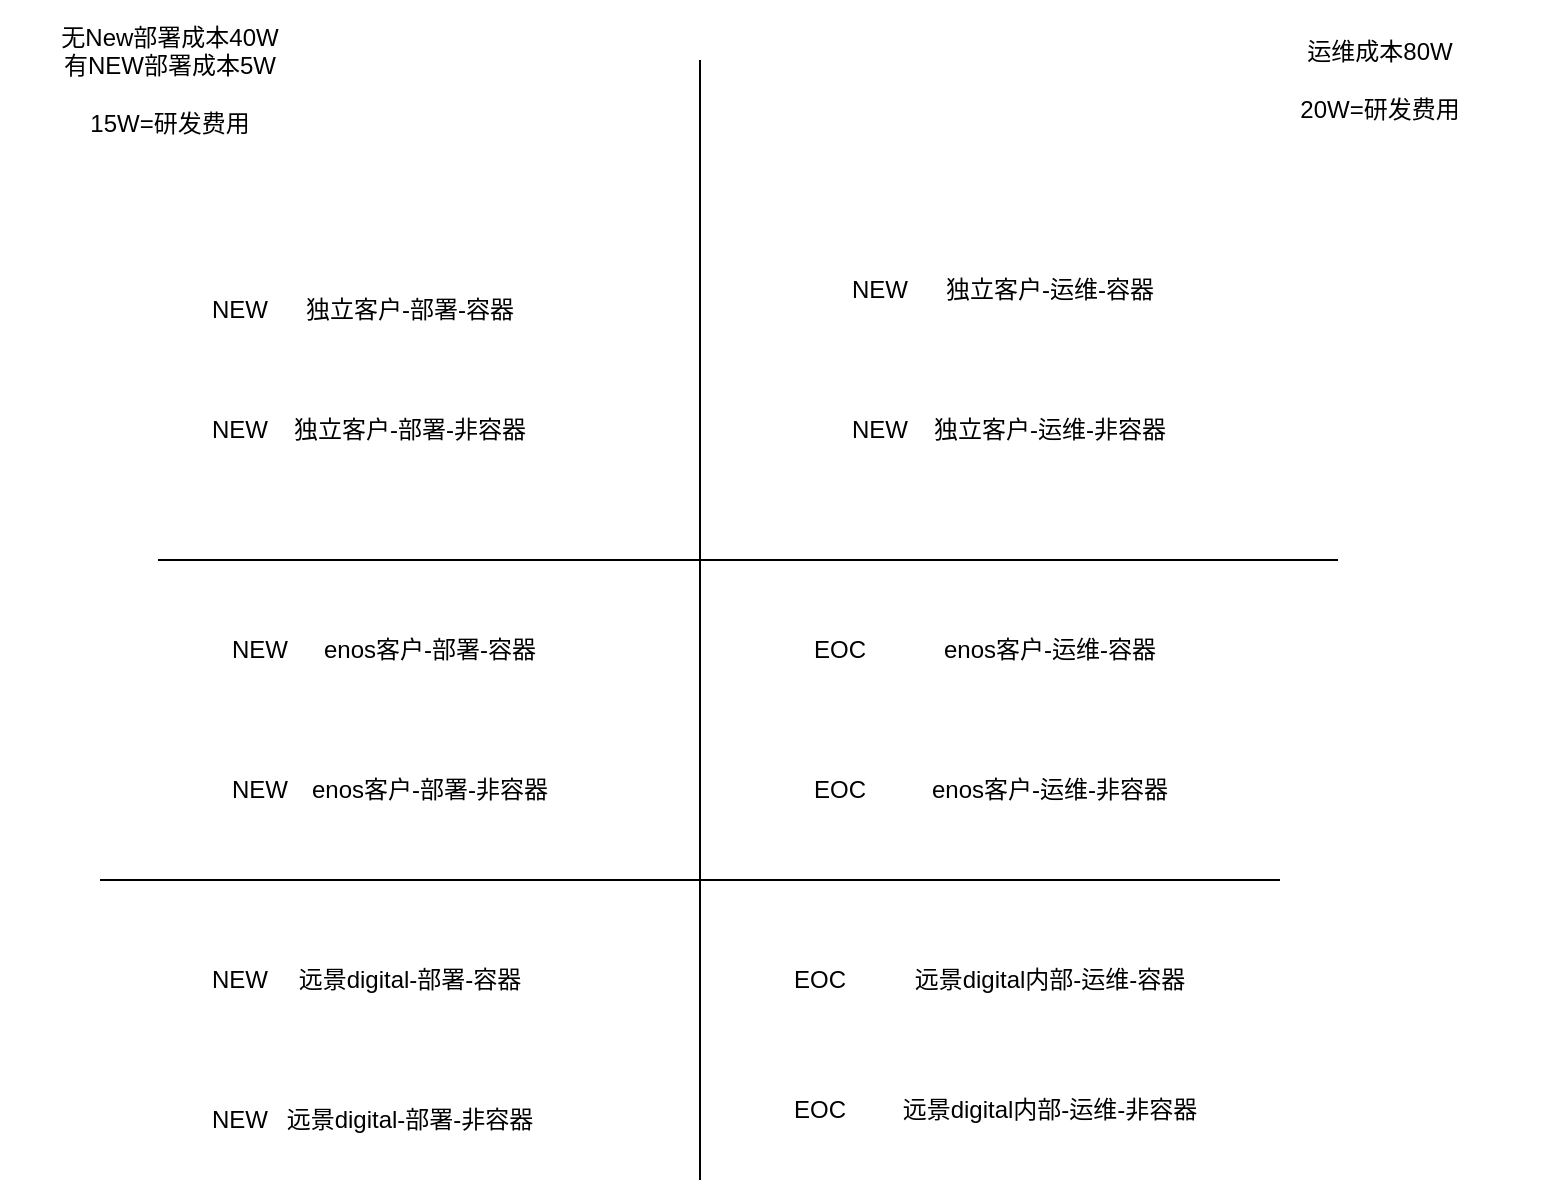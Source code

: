 <mxfile version="16.3.0" type="github" pages="2">
  <diagram id="uzYgXNLk8vOwlSJOuMBN" name="Page-1">
    <mxGraphModel dx="946" dy="562" grid="1" gridSize="10" guides="1" tooltips="1" connect="1" arrows="1" fold="1" page="1" pageScale="1" pageWidth="827" pageHeight="1169" math="0" shadow="0">
      <root>
        <mxCell id="0" />
        <mxCell id="1" parent="0" />
        <mxCell id="g3xbw2xC6-WzQeamd73d-1" value="" style="endArrow=none;html=1;rounded=0;" parent="1" edge="1">
          <mxGeometry width="50" height="50" relative="1" as="geometry">
            <mxPoint x="119" y="340" as="sourcePoint" />
            <mxPoint x="709" y="340" as="targetPoint" />
          </mxGeometry>
        </mxCell>
        <mxCell id="g3xbw2xC6-WzQeamd73d-2" value="" style="endArrow=none;html=1;rounded=0;" parent="1" edge="1">
          <mxGeometry width="50" height="50" relative="1" as="geometry">
            <mxPoint x="390" y="650" as="sourcePoint" />
            <mxPoint x="390" y="90" as="targetPoint" />
          </mxGeometry>
        </mxCell>
        <mxCell id="g3xbw2xC6-WzQeamd73d-3" value="独立客户-部署-容器" style="text;html=1;strokeColor=none;fillColor=none;align=center;verticalAlign=middle;whiteSpace=wrap;rounded=0;" parent="1" vertex="1">
          <mxGeometry x="170" y="180" width="150" height="70" as="geometry" />
        </mxCell>
        <mxCell id="g3xbw2xC6-WzQeamd73d-4" value="独立客户-运维-容器" style="text;html=1;strokeColor=none;fillColor=none;align=center;verticalAlign=middle;whiteSpace=wrap;rounded=0;" parent="1" vertex="1">
          <mxGeometry x="490" y="170" width="150" height="70" as="geometry" />
        </mxCell>
        <mxCell id="g3xbw2xC6-WzQeamd73d-5" value="enos客户-部署-容器" style="text;html=1;strokeColor=none;fillColor=none;align=center;verticalAlign=middle;whiteSpace=wrap;rounded=0;" parent="1" vertex="1">
          <mxGeometry x="180" y="350" width="150" height="70" as="geometry" />
        </mxCell>
        <mxCell id="g3xbw2xC6-WzQeamd73d-6" value="enos客户-运维-容器" style="text;html=1;strokeColor=none;fillColor=none;align=center;verticalAlign=middle;whiteSpace=wrap;rounded=0;" parent="1" vertex="1">
          <mxGeometry x="490" y="350" width="150" height="70" as="geometry" />
        </mxCell>
        <mxCell id="g3xbw2xC6-WzQeamd73d-7" value="独立客户-部署-非容器" style="text;html=1;strokeColor=none;fillColor=none;align=center;verticalAlign=middle;whiteSpace=wrap;rounded=0;" parent="1" vertex="1">
          <mxGeometry x="170" y="240" width="150" height="70" as="geometry" />
        </mxCell>
        <mxCell id="g3xbw2xC6-WzQeamd73d-8" value="独立客户-运维-非容器" style="text;html=1;strokeColor=none;fillColor=none;align=center;verticalAlign=middle;whiteSpace=wrap;rounded=0;" parent="1" vertex="1">
          <mxGeometry x="490" y="240" width="150" height="70" as="geometry" />
        </mxCell>
        <mxCell id="g3xbw2xC6-WzQeamd73d-9" value="enos客户-部署-非容器" style="text;html=1;strokeColor=none;fillColor=none;align=center;verticalAlign=middle;whiteSpace=wrap;rounded=0;" parent="1" vertex="1">
          <mxGeometry x="180" y="420" width="150" height="70" as="geometry" />
        </mxCell>
        <mxCell id="g3xbw2xC6-WzQeamd73d-10" value="enos客户-运维-非容器" style="text;html=1;strokeColor=none;fillColor=none;align=center;verticalAlign=middle;whiteSpace=wrap;rounded=0;" parent="1" vertex="1">
          <mxGeometry x="490" y="420" width="150" height="70" as="geometry" />
        </mxCell>
        <mxCell id="g3xbw2xC6-WzQeamd73d-11" value="NEW" style="text;html=1;strokeColor=none;fillColor=none;align=center;verticalAlign=middle;whiteSpace=wrap;rounded=0;" parent="1" vertex="1">
          <mxGeometry x="130" y="200" width="60" height="30" as="geometry" />
        </mxCell>
        <mxCell id="g3xbw2xC6-WzQeamd73d-12" value="NEW" style="text;html=1;strokeColor=none;fillColor=none;align=center;verticalAlign=middle;whiteSpace=wrap;rounded=0;" parent="1" vertex="1">
          <mxGeometry x="130" y="260" width="60" height="30" as="geometry" />
        </mxCell>
        <mxCell id="g3xbw2xC6-WzQeamd73d-13" value="NEW" style="text;html=1;strokeColor=none;fillColor=none;align=center;verticalAlign=middle;whiteSpace=wrap;rounded=0;" parent="1" vertex="1">
          <mxGeometry x="450" y="190" width="60" height="30" as="geometry" />
        </mxCell>
        <mxCell id="g3xbw2xC6-WzQeamd73d-14" value="NEW" style="text;html=1;strokeColor=none;fillColor=none;align=center;verticalAlign=middle;whiteSpace=wrap;rounded=0;" parent="1" vertex="1">
          <mxGeometry x="450" y="260" width="60" height="30" as="geometry" />
        </mxCell>
        <mxCell id="g3xbw2xC6-WzQeamd73d-15" value="NEW" style="text;html=1;strokeColor=none;fillColor=none;align=center;verticalAlign=middle;whiteSpace=wrap;rounded=0;" parent="1" vertex="1">
          <mxGeometry x="140" y="370" width="60" height="30" as="geometry" />
        </mxCell>
        <mxCell id="g3xbw2xC6-WzQeamd73d-16" value="" style="endArrow=none;html=1;rounded=0;" parent="1" edge="1">
          <mxGeometry width="50" height="50" relative="1" as="geometry">
            <mxPoint x="90" y="500" as="sourcePoint" />
            <mxPoint x="680" y="500" as="targetPoint" />
          </mxGeometry>
        </mxCell>
        <mxCell id="g3xbw2xC6-WzQeamd73d-17" value="远景digital-部署-容器" style="text;html=1;strokeColor=none;fillColor=none;align=center;verticalAlign=middle;whiteSpace=wrap;rounded=0;" parent="1" vertex="1">
          <mxGeometry x="170" y="515" width="150" height="70" as="geometry" />
        </mxCell>
        <mxCell id="g3xbw2xC6-WzQeamd73d-18" value="远景digital-部署-非容器" style="text;html=1;strokeColor=none;fillColor=none;align=center;verticalAlign=middle;whiteSpace=wrap;rounded=0;" parent="1" vertex="1">
          <mxGeometry x="170" y="585" width="150" height="70" as="geometry" />
        </mxCell>
        <mxCell id="g3xbw2xC6-WzQeamd73d-19" value="远景digital内部-运维-容器" style="text;html=1;strokeColor=none;fillColor=none;align=center;verticalAlign=middle;whiteSpace=wrap;rounded=0;" parent="1" vertex="1">
          <mxGeometry x="490" y="515" width="150" height="70" as="geometry" />
        </mxCell>
        <mxCell id="g3xbw2xC6-WzQeamd73d-20" value="远景digital内部-运维-非容器" style="text;html=1;strokeColor=none;fillColor=none;align=center;verticalAlign=middle;whiteSpace=wrap;rounded=0;" parent="1" vertex="1">
          <mxGeometry x="480" y="580" width="170" height="70" as="geometry" />
        </mxCell>
        <mxCell id="g3xbw2xC6-WzQeamd73d-21" value="NEW" style="text;html=1;strokeColor=none;fillColor=none;align=center;verticalAlign=middle;whiteSpace=wrap;rounded=0;" parent="1" vertex="1">
          <mxGeometry x="140" y="440" width="60" height="30" as="geometry" />
        </mxCell>
        <mxCell id="g3xbw2xC6-WzQeamd73d-22" value="NEW" style="text;html=1;strokeColor=none;fillColor=none;align=center;verticalAlign=middle;whiteSpace=wrap;rounded=0;" parent="1" vertex="1">
          <mxGeometry x="130" y="535" width="60" height="30" as="geometry" />
        </mxCell>
        <mxCell id="g3xbw2xC6-WzQeamd73d-23" value="NEW" style="text;html=1;strokeColor=none;fillColor=none;align=center;verticalAlign=middle;whiteSpace=wrap;rounded=0;" parent="1" vertex="1">
          <mxGeometry x="130" y="605" width="60" height="30" as="geometry" />
        </mxCell>
        <mxCell id="g3xbw2xC6-WzQeamd73d-24" value="EOC" style="text;html=1;strokeColor=none;fillColor=none;align=center;verticalAlign=middle;whiteSpace=wrap;rounded=0;" parent="1" vertex="1">
          <mxGeometry x="430" y="370" width="60" height="30" as="geometry" />
        </mxCell>
        <mxCell id="g3xbw2xC6-WzQeamd73d-25" value="无New部署成本40W&lt;br&gt;有NEW部署成本5W&lt;br&gt;&lt;br&gt;15W=研发费用" style="text;html=1;strokeColor=none;fillColor=none;align=center;verticalAlign=middle;whiteSpace=wrap;rounded=0;" parent="1" vertex="1">
          <mxGeometry x="40" y="60" width="170" height="80" as="geometry" />
        </mxCell>
        <mxCell id="g3xbw2xC6-WzQeamd73d-26" value="运维成本80W&lt;br&gt;&lt;br&gt;20W=研发费用" style="text;html=1;strokeColor=none;fillColor=none;align=center;verticalAlign=middle;whiteSpace=wrap;rounded=0;" parent="1" vertex="1">
          <mxGeometry x="650" y="60" width="160" height="80" as="geometry" />
        </mxCell>
        <mxCell id="g3xbw2xC6-WzQeamd73d-29" value="EOC" style="text;html=1;strokeColor=none;fillColor=none;align=center;verticalAlign=middle;whiteSpace=wrap;rounded=0;" parent="1" vertex="1">
          <mxGeometry x="430" y="440" width="60" height="30" as="geometry" />
        </mxCell>
        <mxCell id="g3xbw2xC6-WzQeamd73d-30" value="EOC" style="text;html=1;strokeColor=none;fillColor=none;align=center;verticalAlign=middle;whiteSpace=wrap;rounded=0;" parent="1" vertex="1">
          <mxGeometry x="420" y="535" width="60" height="30" as="geometry" />
        </mxCell>
        <mxCell id="g3xbw2xC6-WzQeamd73d-31" value="EOC" style="text;html=1;strokeColor=none;fillColor=none;align=center;verticalAlign=middle;whiteSpace=wrap;rounded=0;" parent="1" vertex="1">
          <mxGeometry x="420" y="600" width="60" height="30" as="geometry" />
        </mxCell>
      </root>
    </mxGraphModel>
  </diagram>
  <diagram id="lqnK5ftc4Sjxskn-_I2I" name="Page-2">
    <mxGraphModel dx="946" dy="596" grid="1" gridSize="10" guides="1" tooltips="1" connect="1" arrows="1" fold="1" page="1" pageScale="1" pageWidth="827" pageHeight="1169" math="0" shadow="0">
      <root>
        <mxCell id="vFeSSWeZ5WAn9ENOsXQQ-0" />
        <mxCell id="vFeSSWeZ5WAn9ENOsXQQ-1" parent="vFeSSWeZ5WAn9ENOsXQQ-0" />
        <mxCell id="vFeSSWeZ5WAn9ENOsXQQ-2" value="Chart XYZ&lt;br&gt;name:version" style="rounded=0;whiteSpace=wrap;html=1;" parent="vFeSSWeZ5WAn9ENOsXQQ-1" vertex="1">
          <mxGeometry x="70" y="90" width="200" height="60" as="geometry" />
        </mxCell>
        <mxCell id="vFeSSWeZ5WAn9ENOsXQQ-3" value="subchartA&lt;br&gt;app name:app version:namespace&lt;br&gt;Parent: XYZ" style="rounded=0;whiteSpace=wrap;html=1;" parent="vFeSSWeZ5WAn9ENOsXQQ-1" vertex="1">
          <mxGeometry x="70" y="160" width="200" height="60" as="geometry" />
        </mxCell>
        <mxCell id="vFeSSWeZ5WAn9ENOsXQQ-8" value="subchartC&lt;br&gt;app name:app version:namespace&lt;br&gt;Parent: XYZ" style="rounded=0;whiteSpace=wrap;html=1;" parent="vFeSSWeZ5WAn9ENOsXQQ-1" vertex="1">
          <mxGeometry x="70" y="320" width="200" height="60" as="geometry" />
        </mxCell>
        <mxCell id="vFeSSWeZ5WAn9ENOsXQQ-9" value="subchartB&lt;br&gt;app name:app version:namespace&lt;br&gt;Parent: XYZ" style="rounded=0;whiteSpace=wrap;html=1;" parent="vFeSSWeZ5WAn9ENOsXQQ-1" vertex="1">
          <mxGeometry x="70" y="240" width="200" height="60" as="geometry" />
        </mxCell>
        <mxCell id="vFeSSWeZ5WAn9ENOsXQQ-11" value="Deployment&lt;br&gt;app name:app version:namespace&lt;br&gt;Parent: null" style="rounded=0;whiteSpace=wrap;html=1;" parent="vFeSSWeZ5WAn9ENOsXQQ-1" vertex="1">
          <mxGeometry x="300" y="90" width="200" height="60" as="geometry" />
        </mxCell>
        <mxCell id="vFeSSWeZ5WAn9ENOsXQQ-13" value="Chart XYZ&lt;br&gt;name:version" style="rounded=0;whiteSpace=wrap;html=1;" parent="vFeSSWeZ5WAn9ENOsXQQ-1" vertex="1">
          <mxGeometry x="520" y="90" width="200" height="60" as="geometry" />
        </mxCell>
        <mxCell id="vFeSSWeZ5WAn9ENOsXQQ-14" value="subchartA&lt;br&gt;app name:app version:namespace&lt;br&gt;Parent: XYZ" style="rounded=0;whiteSpace=wrap;html=1;" parent="vFeSSWeZ5WAn9ENOsXQQ-1" vertex="1">
          <mxGeometry x="520" y="160" width="200" height="60" as="geometry" />
        </mxCell>
        <mxCell id="vFeSSWeZ5WAn9ENOsXQQ-15" value="subchartC&lt;br&gt;app name:app version:namespace&lt;br&gt;Parent: XYZ" style="rounded=0;whiteSpace=wrap;html=1;" parent="vFeSSWeZ5WAn9ENOsXQQ-1" vertex="1">
          <mxGeometry x="520" y="320" width="200" height="60" as="geometry" />
        </mxCell>
        <mxCell id="vFeSSWeZ5WAn9ENOsXQQ-16" value="subchartB&lt;br&gt;app name:app version:namespace&lt;br&gt;Parent: XYZ" style="rounded=0;whiteSpace=wrap;html=1;" parent="vFeSSWeZ5WAn9ENOsXQQ-1" vertex="1">
          <mxGeometry x="520" y="240" width="200" height="60" as="geometry" />
        </mxCell>
        <mxCell id="vFeSSWeZ5WAn9ENOsXQQ-17" value="Chart deployment" style="rounded=1;whiteSpace=wrap;html=1;" parent="vFeSSWeZ5WAn9ENOsXQQ-1" vertex="1">
          <mxGeometry x="70" y="20" width="200" height="60" as="geometry" />
        </mxCell>
        <mxCell id="vFeSSWeZ5WAn9ENOsXQQ-18" value="Rolling update" style="rounded=1;whiteSpace=wrap;html=1;" parent="vFeSSWeZ5WAn9ENOsXQQ-1" vertex="1">
          <mxGeometry x="300" y="20" width="200" height="60" as="geometry" />
        </mxCell>
        <mxCell id="vFeSSWeZ5WAn9ENOsXQQ-19" value="APP HUB Deployment" style="rounded=1;whiteSpace=wrap;html=1;" parent="vFeSSWeZ5WAn9ENOsXQQ-1" vertex="1">
          <mxGeometry x="520" y="20" width="200" height="60" as="geometry" />
        </mxCell>
        <mxCell id="vFeSSWeZ5WAn9ENOsXQQ-20" value="" style="rounded=1;whiteSpace=wrap;html=1;" parent="vFeSSWeZ5WAn9ENOsXQQ-1" vertex="1">
          <mxGeometry x="89" y="490" width="650" height="220" as="geometry" />
        </mxCell>
        <mxCell id="vFeSSWeZ5WAn9ENOsXQQ-21" value="CMDB" style="text;html=1;resizable=0;autosize=1;align=center;verticalAlign=middle;points=[];fillColor=none;strokeColor=none;rounded=0;" parent="vFeSSWeZ5WAn9ENOsXQQ-1" vertex="1">
          <mxGeometry x="129" y="510" width="50" height="20" as="geometry" />
        </mxCell>
        <mxCell id="vFeSSWeZ5WAn9ENOsXQQ-22" value="业务域/租户-EnOS" style="rounded=0;whiteSpace=wrap;html=1;fillColor=#FFFFCC;" parent="vFeSSWeZ5WAn9ENOsXQQ-1" vertex="1">
          <mxGeometry x="229" y="500" width="200" height="40" as="geometry" />
        </mxCell>
        <mxCell id="vFeSSWeZ5WAn9ENOsXQQ-23" value="产品线-EDP&lt;span style=&quot;color: rgba(0 , 0 , 0 , 0) ; font-family: monospace ; font-size: 0px&quot;&gt;%3CmxGraphModel%3E%3Croot%3E%3CmxCell%20id%3D%220%22%2F%3E%3CmxCell%20id%3D%221%22%20parent%3D%220%22%2F%3E%3CmxCell%20id%3D%222%22%20value%3D%22%E4%B8%9A%E5%8A%A1%E5%9F%9F%2F%E7%A7%9F%E6%88%B7%22%20style%3D%22rounded%3D0%3BwhiteSpace%3Dwrap%3Bhtml%3D1%3B%22%20vertex%3D%221%22%20parent%3D%221%22%3E%3CmxGeometry%20x%3D%22210%22%20y%3D%22440%22%20width%3D%22160%22%20height%3D%2240%22%20as%3D%22geometry%22%2F%3E%3C%2FmxCell%3E%3C%2Froot%3E%3C%2FmxGraphModel%3E&lt;/span&gt;" style="rounded=0;whiteSpace=wrap;html=1;fillColor=#FFFFCC;" parent="vFeSSWeZ5WAn9ENOsXQQ-1" vertex="1">
          <mxGeometry x="229" y="550" width="200" height="40" as="geometry" />
        </mxCell>
        <mxCell id="vFeSSWeZ5WAn9ENOsXQQ-24" value="产品-流式计算&lt;span style=&quot;color: rgba(0 , 0 , 0 , 0) ; font-family: monospace ; font-size: 0px&quot;&gt;%3CmxGraphModel%3E%3Croot%3E%3CmxCell%20id%3D%220%22%2F%3E%3CmxCell%20id%3D%221%22%20parent%3D%220%22%2F%3E%3CmxCell%20id%3D%222%22%20value%3D%22%E4%B8%9A%E5%8A%A1%E5%9F%9F%2F%E7%A7%9F%E6%88%B7%22%20style%3D%22rounded%3D0%3BwhiteSpace%3Dwrap%3Bhtml%3D1%3B%22%20vertex%3D%221%22%20parent%3D%221%22%3E%3CmxGeometry%20x%3D%22210%22%20y%3D%22440%22%20width%3D%22160%22%20height%3D%2240%22%20as%3D%22geometry%22%2F%3E%3C%2FmxCell%3E%3C%2Froot%3E%3C%2FmxGraphModel%3E&lt;/span&gt;" style="rounded=0;whiteSpace=wrap;html=1;fillColor=#FFFFCC;" parent="vFeSSWeZ5WAn9ENOsXQQ-1" vertex="1">
          <mxGeometry x="229" y="605" width="200" height="40" as="geometry" />
        </mxCell>
        <mxCell id="vFeSSWeZ5WAn9ENOsXQQ-28" value="" style="edgeStyle=orthogonalEdgeStyle;rounded=0;orthogonalLoop=1;jettySize=auto;html=1;shape=link;" parent="vFeSSWeZ5WAn9ENOsXQQ-1" source="vFeSSWeZ5WAn9ENOsXQQ-25" target="vFeSSWeZ5WAn9ENOsXQQ-26" edge="1">
          <mxGeometry relative="1" as="geometry" />
        </mxCell>
        <mxCell id="vFeSSWeZ5WAn9ENOsXQQ-25" value="应用&lt;br&gt;app name:app version:namespace" style="rounded=0;whiteSpace=wrap;html=1;" parent="vFeSSWeZ5WAn9ENOsXQQ-1" vertex="1">
          <mxGeometry x="229" y="660" width="200" height="40" as="geometry" />
        </mxCell>
        <mxCell id="vFeSSWeZ5WAn9ENOsXQQ-26" value="Chart&lt;br&gt;name:version" style="rounded=0;whiteSpace=wrap;html=1;" parent="vFeSSWeZ5WAn9ENOsXQQ-1" vertex="1">
          <mxGeometry x="469" y="660" width="220" height="40" as="geometry" />
        </mxCell>
        <mxCell id="vFeSSWeZ5WAn9ENOsXQQ-27" value="" style="endArrow=none;html=1;rounded=0;" parent="vFeSSWeZ5WAn9ENOsXQQ-1" edge="1">
          <mxGeometry width="50" height="50" relative="1" as="geometry">
            <mxPoint y="400" as="sourcePoint" />
            <mxPoint x="820" y="400" as="targetPoint" />
          </mxGeometry>
        </mxCell>
        <mxCell id="oLpoD4cQ5aCwbrGnfq9a-0" value="ECP" style="rounded=0;whiteSpace=wrap;html=1;" vertex="1" parent="vFeSSWeZ5WAn9ENOsXQQ-1">
          <mxGeometry x="150" y="410" width="207" height="60" as="geometry" />
        </mxCell>
        <mxCell id="oLpoD4cQ5aCwbrGnfq9a-1" value="Deployment Tool" style="rounded=0;whiteSpace=wrap;html=1;" vertex="1" parent="vFeSSWeZ5WAn9ENOsXQQ-1">
          <mxGeometry x="482" y="410" width="207" height="60" as="geometry" />
        </mxCell>
        <mxCell id="oLpoD4cQ5aCwbrGnfq9a-2" value="" style="shape=flexArrow;endArrow=classic;html=1;rounded=0;" edge="1" parent="vFeSSWeZ5WAn9ENOsXQQ-1">
          <mxGeometry width="50" height="50" relative="1" as="geometry">
            <mxPoint x="270" y="440" as="sourcePoint" />
            <mxPoint x="330" y="500" as="targetPoint" />
            <Array as="points">
              <mxPoint x="310" y="480" />
            </Array>
          </mxGeometry>
        </mxCell>
        <mxCell id="oLpoD4cQ5aCwbrGnfq9a-3" value="" style="shape=flexArrow;endArrow=classic;html=1;rounded=0;" edge="1" parent="vFeSSWeZ5WAn9ENOsXQQ-1">
          <mxGeometry width="50" height="50" relative="1" as="geometry">
            <mxPoint x="550" y="450" as="sourcePoint" />
            <mxPoint x="514" y="510" as="targetPoint" />
            <Array as="points">
              <mxPoint x="514" y="510" />
            </Array>
          </mxGeometry>
        </mxCell>
      </root>
    </mxGraphModel>
  </diagram>
</mxfile>
